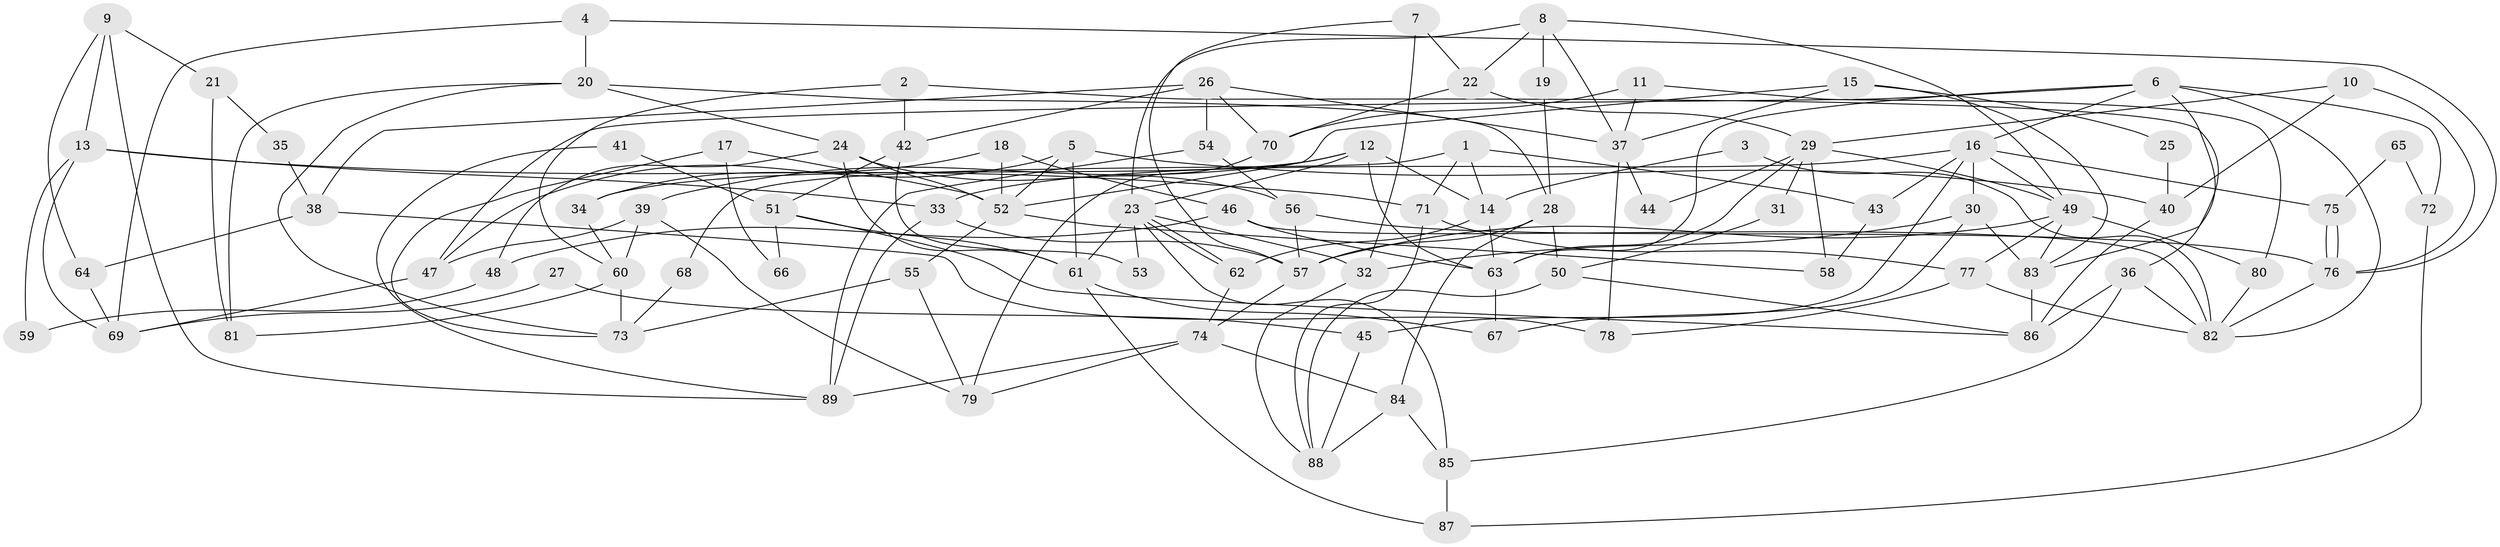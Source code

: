 // Generated by graph-tools (version 1.1) at 2025/36/03/09/25 02:36:26]
// undirected, 89 vertices, 178 edges
graph export_dot {
graph [start="1"]
  node [color=gray90,style=filled];
  1;
  2;
  3;
  4;
  5;
  6;
  7;
  8;
  9;
  10;
  11;
  12;
  13;
  14;
  15;
  16;
  17;
  18;
  19;
  20;
  21;
  22;
  23;
  24;
  25;
  26;
  27;
  28;
  29;
  30;
  31;
  32;
  33;
  34;
  35;
  36;
  37;
  38;
  39;
  40;
  41;
  42;
  43;
  44;
  45;
  46;
  47;
  48;
  49;
  50;
  51;
  52;
  53;
  54;
  55;
  56;
  57;
  58;
  59;
  60;
  61;
  62;
  63;
  64;
  65;
  66;
  67;
  68;
  69;
  70;
  71;
  72;
  73;
  74;
  75;
  76;
  77;
  78;
  79;
  80;
  81;
  82;
  83;
  84;
  85;
  86;
  87;
  88;
  89;
  1 -- 71;
  1 -- 14;
  1 -- 43;
  1 -- 68;
  2 -- 60;
  2 -- 36;
  2 -- 42;
  3 -- 82;
  3 -- 14;
  4 -- 76;
  4 -- 20;
  4 -- 69;
  5 -- 52;
  5 -- 61;
  5 -- 40;
  5 -- 47;
  6 -- 82;
  6 -- 83;
  6 -- 16;
  6 -- 47;
  6 -- 63;
  6 -- 72;
  7 -- 32;
  7 -- 22;
  7 -- 57;
  8 -- 23;
  8 -- 49;
  8 -- 19;
  8 -- 22;
  8 -- 37;
  9 -- 64;
  9 -- 89;
  9 -- 13;
  9 -- 21;
  10 -- 76;
  10 -- 40;
  10 -- 29;
  11 -- 80;
  11 -- 70;
  11 -- 37;
  12 -- 63;
  12 -- 39;
  12 -- 14;
  12 -- 23;
  12 -- 34;
  13 -- 69;
  13 -- 33;
  13 -- 59;
  13 -- 71;
  14 -- 63;
  14 -- 62;
  15 -- 83;
  15 -- 37;
  15 -- 25;
  15 -- 52;
  16 -- 33;
  16 -- 30;
  16 -- 43;
  16 -- 45;
  16 -- 49;
  16 -- 75;
  17 -- 73;
  17 -- 52;
  17 -- 66;
  18 -- 52;
  18 -- 46;
  18 -- 34;
  19 -- 28;
  20 -- 28;
  20 -- 24;
  20 -- 73;
  20 -- 81;
  21 -- 81;
  21 -- 35;
  22 -- 29;
  22 -- 70;
  23 -- 62;
  23 -- 62;
  23 -- 32;
  23 -- 53;
  23 -- 61;
  23 -- 85;
  24 -- 61;
  24 -- 52;
  24 -- 48;
  24 -- 56;
  25 -- 40;
  26 -- 37;
  26 -- 54;
  26 -- 38;
  26 -- 42;
  26 -- 70;
  27 -- 45;
  27 -- 69;
  28 -- 84;
  28 -- 57;
  28 -- 50;
  29 -- 49;
  29 -- 31;
  29 -- 44;
  29 -- 58;
  29 -- 63;
  30 -- 83;
  30 -- 32;
  30 -- 67;
  31 -- 50;
  32 -- 88;
  33 -- 57;
  33 -- 89;
  34 -- 60;
  35 -- 38;
  36 -- 86;
  36 -- 85;
  36 -- 82;
  37 -- 44;
  37 -- 78;
  38 -- 78;
  38 -- 64;
  39 -- 60;
  39 -- 47;
  39 -- 79;
  40 -- 86;
  41 -- 89;
  41 -- 51;
  42 -- 51;
  42 -- 53;
  43 -- 58;
  45 -- 88;
  46 -- 82;
  46 -- 63;
  46 -- 48;
  47 -- 69;
  48 -- 59;
  49 -- 57;
  49 -- 77;
  49 -- 80;
  49 -- 83;
  50 -- 88;
  50 -- 86;
  51 -- 61;
  51 -- 66;
  51 -- 86;
  52 -- 58;
  52 -- 55;
  54 -- 56;
  54 -- 89;
  55 -- 79;
  55 -- 73;
  56 -- 57;
  56 -- 76;
  57 -- 74;
  60 -- 73;
  60 -- 81;
  61 -- 67;
  61 -- 87;
  62 -- 74;
  63 -- 67;
  64 -- 69;
  65 -- 75;
  65 -- 72;
  68 -- 73;
  70 -- 79;
  71 -- 77;
  71 -- 88;
  72 -- 87;
  74 -- 79;
  74 -- 84;
  74 -- 89;
  75 -- 76;
  75 -- 76;
  76 -- 82;
  77 -- 82;
  77 -- 78;
  80 -- 82;
  83 -- 86;
  84 -- 88;
  84 -- 85;
  85 -- 87;
}
